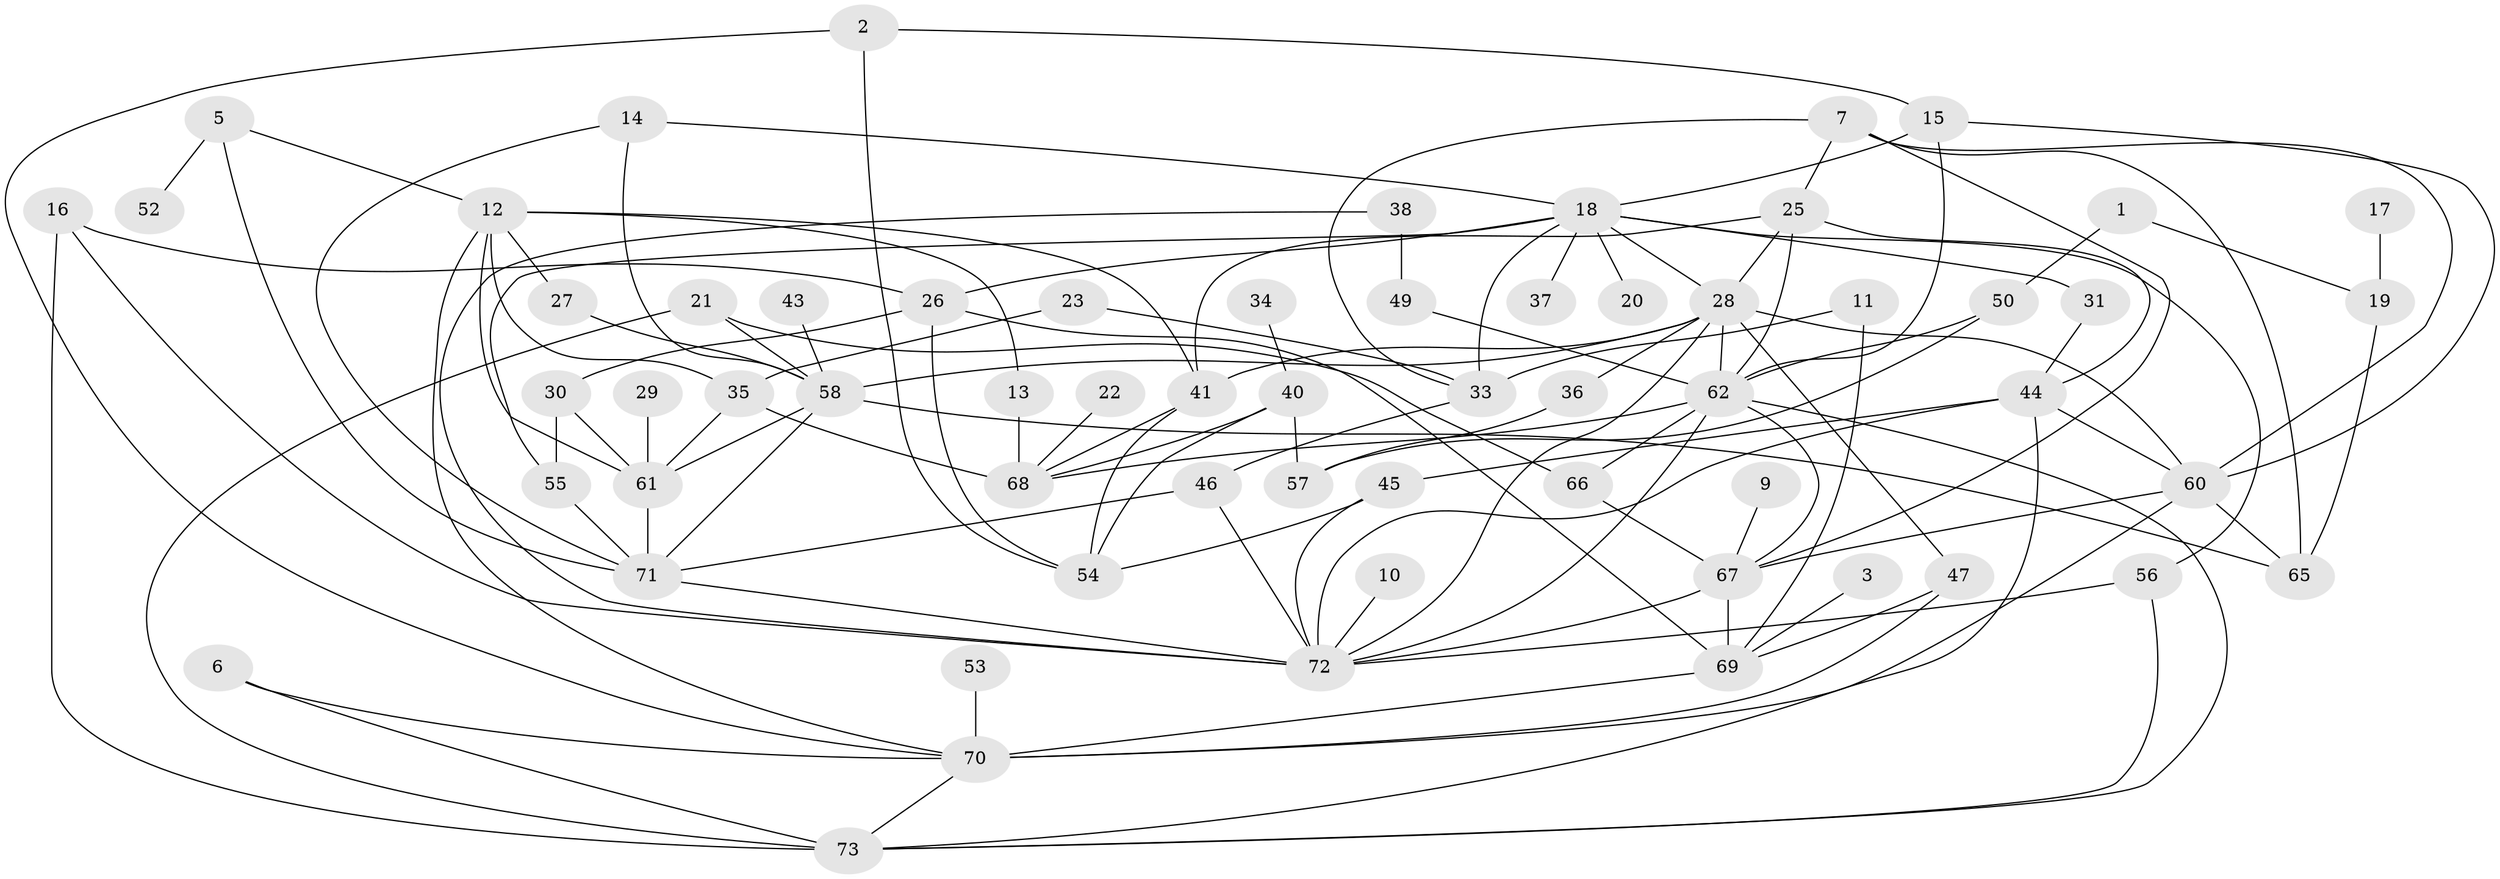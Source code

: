 // original degree distribution, {5: 0.08163265306122448, 2: 0.32653061224489793, 3: 0.19047619047619047, 1: 0.17687074829931973, 4: 0.08843537414965986, 6: 0.04081632653061224, 0: 0.05442176870748299, 7: 0.027210884353741496, 8: 0.013605442176870748}
// Generated by graph-tools (version 1.1) at 2025/49/03/09/25 03:49:08]
// undirected, 62 vertices, 119 edges
graph export_dot {
graph [start="1"]
  node [color=gray90,style=filled];
  1;
  2;
  3;
  5;
  6;
  7;
  9;
  10;
  11;
  12;
  13;
  14;
  15;
  16;
  17;
  18;
  19;
  20;
  21;
  22;
  23;
  25;
  26;
  27;
  28;
  29;
  30;
  31;
  33;
  34;
  35;
  36;
  37;
  38;
  40;
  41;
  43;
  44;
  45;
  46;
  47;
  49;
  50;
  52;
  53;
  54;
  55;
  56;
  57;
  58;
  60;
  61;
  62;
  65;
  66;
  67;
  68;
  69;
  70;
  71;
  72;
  73;
  1 -- 19 [weight=1.0];
  1 -- 50 [weight=1.0];
  2 -- 15 [weight=1.0];
  2 -- 54 [weight=1.0];
  2 -- 70 [weight=1.0];
  3 -- 69 [weight=1.0];
  5 -- 12 [weight=1.0];
  5 -- 52 [weight=1.0];
  5 -- 71 [weight=1.0];
  6 -- 70 [weight=1.0];
  6 -- 73 [weight=2.0];
  7 -- 25 [weight=1.0];
  7 -- 33 [weight=1.0];
  7 -- 60 [weight=1.0];
  7 -- 65 [weight=1.0];
  7 -- 67 [weight=1.0];
  9 -- 67 [weight=1.0];
  10 -- 72 [weight=1.0];
  11 -- 33 [weight=1.0];
  11 -- 69 [weight=1.0];
  12 -- 13 [weight=1.0];
  12 -- 27 [weight=1.0];
  12 -- 35 [weight=1.0];
  12 -- 41 [weight=1.0];
  12 -- 61 [weight=1.0];
  12 -- 70 [weight=1.0];
  13 -- 68 [weight=1.0];
  14 -- 18 [weight=1.0];
  14 -- 58 [weight=1.0];
  14 -- 71 [weight=1.0];
  15 -- 18 [weight=1.0];
  15 -- 60 [weight=1.0];
  15 -- 62 [weight=1.0];
  16 -- 26 [weight=1.0];
  16 -- 72 [weight=1.0];
  16 -- 73 [weight=1.0];
  17 -- 19 [weight=1.0];
  18 -- 20 [weight=1.0];
  18 -- 26 [weight=1.0];
  18 -- 28 [weight=1.0];
  18 -- 31 [weight=1.0];
  18 -- 33 [weight=1.0];
  18 -- 37 [weight=1.0];
  18 -- 55 [weight=1.0];
  18 -- 56 [weight=1.0];
  19 -- 65 [weight=1.0];
  21 -- 58 [weight=1.0];
  21 -- 66 [weight=1.0];
  21 -- 73 [weight=1.0];
  22 -- 68 [weight=1.0];
  23 -- 33 [weight=1.0];
  23 -- 35 [weight=1.0];
  25 -- 28 [weight=1.0];
  25 -- 41 [weight=1.0];
  25 -- 44 [weight=1.0];
  25 -- 62 [weight=1.0];
  26 -- 30 [weight=1.0];
  26 -- 54 [weight=1.0];
  26 -- 69 [weight=1.0];
  27 -- 58 [weight=1.0];
  28 -- 36 [weight=1.0];
  28 -- 41 [weight=1.0];
  28 -- 47 [weight=1.0];
  28 -- 58 [weight=1.0];
  28 -- 60 [weight=1.0];
  28 -- 62 [weight=1.0];
  28 -- 72 [weight=1.0];
  29 -- 61 [weight=1.0];
  30 -- 55 [weight=1.0];
  30 -- 61 [weight=1.0];
  31 -- 44 [weight=1.0];
  33 -- 46 [weight=1.0];
  34 -- 40 [weight=1.0];
  35 -- 61 [weight=1.0];
  35 -- 68 [weight=1.0];
  36 -- 57 [weight=1.0];
  38 -- 49 [weight=1.0];
  38 -- 72 [weight=1.0];
  40 -- 54 [weight=1.0];
  40 -- 57 [weight=1.0];
  40 -- 68 [weight=1.0];
  41 -- 54 [weight=1.0];
  41 -- 68 [weight=1.0];
  43 -- 58 [weight=1.0];
  44 -- 45 [weight=1.0];
  44 -- 60 [weight=1.0];
  44 -- 72 [weight=1.0];
  44 -- 73 [weight=1.0];
  45 -- 54 [weight=1.0];
  45 -- 72 [weight=1.0];
  46 -- 71 [weight=1.0];
  46 -- 72 [weight=1.0];
  47 -- 69 [weight=1.0];
  47 -- 70 [weight=1.0];
  49 -- 62 [weight=1.0];
  50 -- 57 [weight=1.0];
  50 -- 62 [weight=1.0];
  53 -- 70 [weight=1.0];
  55 -- 71 [weight=1.0];
  56 -- 72 [weight=1.0];
  56 -- 73 [weight=1.0];
  58 -- 61 [weight=1.0];
  58 -- 65 [weight=1.0];
  58 -- 71 [weight=1.0];
  60 -- 65 [weight=1.0];
  60 -- 67 [weight=1.0];
  60 -- 70 [weight=2.0];
  61 -- 71 [weight=2.0];
  62 -- 66 [weight=1.0];
  62 -- 67 [weight=1.0];
  62 -- 68 [weight=1.0];
  62 -- 72 [weight=1.0];
  62 -- 73 [weight=1.0];
  66 -- 67 [weight=1.0];
  67 -- 69 [weight=2.0];
  67 -- 72 [weight=1.0];
  69 -- 70 [weight=1.0];
  70 -- 73 [weight=1.0];
  71 -- 72 [weight=1.0];
}
